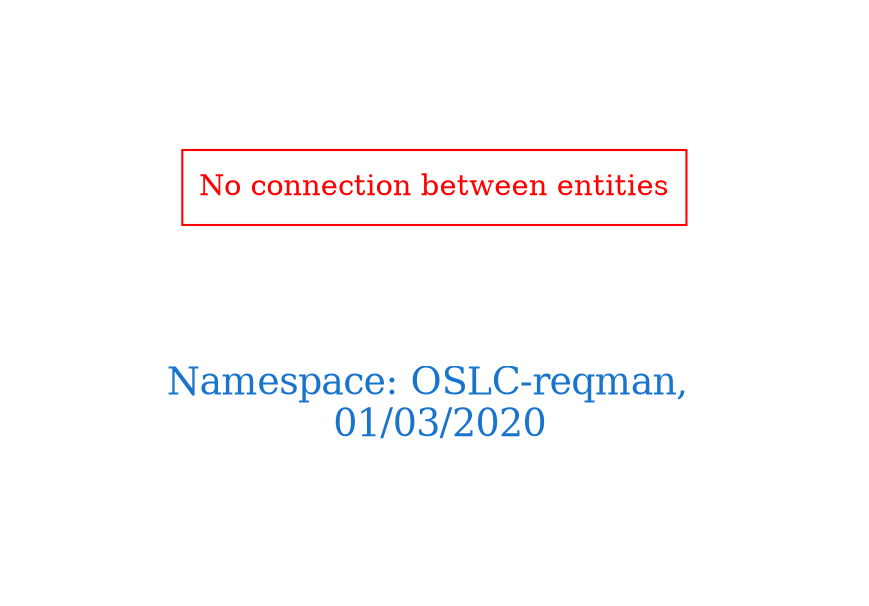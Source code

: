 digraph OGIT_ontology {
 graph [ rankdir= LR,pad=1 
fontsize = 18,
fontcolor= dodgerblue3,label = "\n\n\nNamespace: OSLC-reqman, \n 01/03/2020"];
node[shape=polygon];
edge [  color="gray81"];

"No connection between entities" [fontcolor = "red",color="red", shape="polygon"]
}
